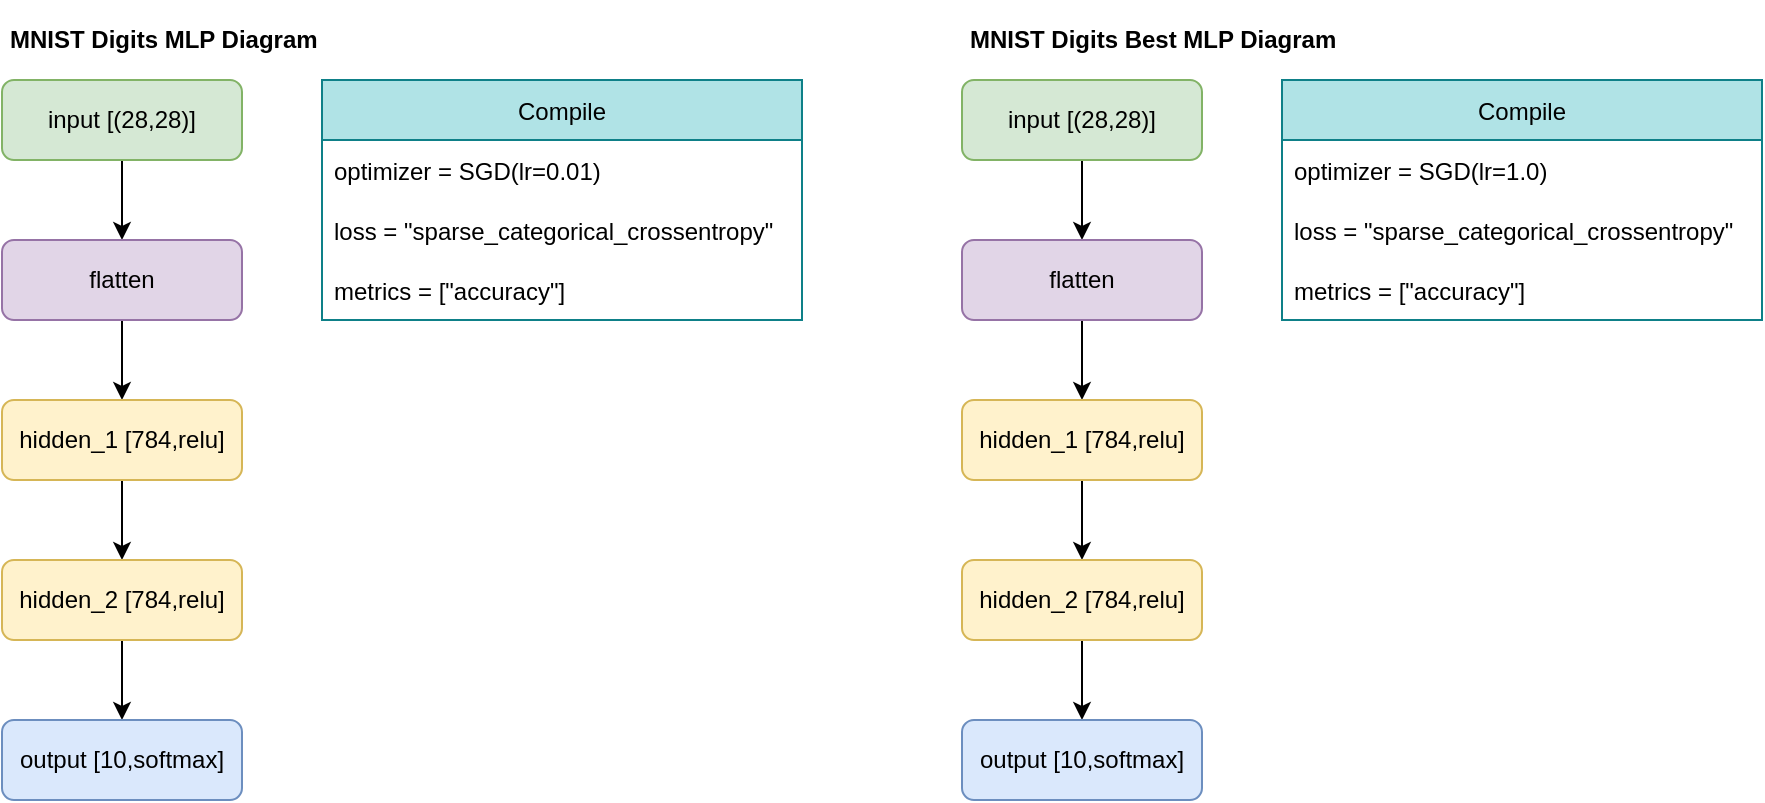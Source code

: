 <mxfile version="20.2.7" type="device"><diagram id="uFfi95IY1Bl_fPFgEXG5" name="Page-1"><mxGraphModel dx="827" dy="456" grid="1" gridSize="10" guides="1" tooltips="1" connect="1" arrows="1" fold="1" page="1" pageScale="1" pageWidth="1654" pageHeight="1169" background="none" math="0" shadow="0"><root><mxCell id="0"/><mxCell id="1" parent="0"/><mxCell id="PJlckBjlAVBwIMzRiMgL-1" value="MNIST Digits MLP Diagram" style="text;html=1;strokeColor=none;fillColor=none;align=left;verticalAlign=middle;whiteSpace=wrap;rounded=0;spacingLeft=2;fontStyle=1" vertex="1" parent="1"><mxGeometry x="40" y="40" width="360" height="40" as="geometry"/></mxCell><mxCell id="PJlckBjlAVBwIMzRiMgL-7" style="edgeStyle=orthogonalEdgeStyle;rounded=0;orthogonalLoop=1;jettySize=auto;html=1;entryX=0.5;entryY=0;entryDx=0;entryDy=0;" edge="1" parent="1" source="PJlckBjlAVBwIMzRiMgL-2" target="PJlckBjlAVBwIMzRiMgL-3"><mxGeometry relative="1" as="geometry"/></mxCell><mxCell id="PJlckBjlAVBwIMzRiMgL-2" value="input [(28,28)]" style="rounded=1;whiteSpace=wrap;html=1;fillColor=#d5e8d4;strokeColor=#82b366;" vertex="1" parent="1"><mxGeometry x="40" y="80" width="120" height="40" as="geometry"/></mxCell><mxCell id="PJlckBjlAVBwIMzRiMgL-8" style="edgeStyle=orthogonalEdgeStyle;rounded=0;orthogonalLoop=1;jettySize=auto;html=1;entryX=0.5;entryY=0;entryDx=0;entryDy=0;" edge="1" parent="1" source="PJlckBjlAVBwIMzRiMgL-3" target="PJlckBjlAVBwIMzRiMgL-4"><mxGeometry relative="1" as="geometry"/></mxCell><mxCell id="PJlckBjlAVBwIMzRiMgL-3" value="flatten" style="rounded=1;whiteSpace=wrap;html=1;fillColor=#e1d5e7;strokeColor=#9673a6;" vertex="1" parent="1"><mxGeometry x="40" y="160" width="120" height="40" as="geometry"/></mxCell><mxCell id="PJlckBjlAVBwIMzRiMgL-9" style="edgeStyle=orthogonalEdgeStyle;rounded=0;orthogonalLoop=1;jettySize=auto;html=1;entryX=0.5;entryY=0;entryDx=0;entryDy=0;" edge="1" parent="1" source="PJlckBjlAVBwIMzRiMgL-4" target="PJlckBjlAVBwIMzRiMgL-5"><mxGeometry relative="1" as="geometry"/></mxCell><mxCell id="PJlckBjlAVBwIMzRiMgL-4" value="hidden_1 [784,relu]" style="rounded=1;whiteSpace=wrap;html=1;fillColor=#fff2cc;strokeColor=#d6b656;" vertex="1" parent="1"><mxGeometry x="40" y="240" width="120" height="40" as="geometry"/></mxCell><mxCell id="PJlckBjlAVBwIMzRiMgL-10" style="edgeStyle=orthogonalEdgeStyle;rounded=0;orthogonalLoop=1;jettySize=auto;html=1;entryX=0.5;entryY=0;entryDx=0;entryDy=0;" edge="1" parent="1" source="PJlckBjlAVBwIMzRiMgL-5" target="PJlckBjlAVBwIMzRiMgL-6"><mxGeometry relative="1" as="geometry"/></mxCell><mxCell id="PJlckBjlAVBwIMzRiMgL-5" value="hidden_2 [784,relu]" style="rounded=1;whiteSpace=wrap;html=1;fillColor=#fff2cc;strokeColor=#d6b656;" vertex="1" parent="1"><mxGeometry x="40" y="320" width="120" height="40" as="geometry"/></mxCell><mxCell id="PJlckBjlAVBwIMzRiMgL-6" value="output [10,softmax]" style="rounded=1;whiteSpace=wrap;html=1;fillColor=#dae8fc;strokeColor=#6c8ebf;" vertex="1" parent="1"><mxGeometry x="40" y="400" width="120" height="40" as="geometry"/></mxCell><mxCell id="PJlckBjlAVBwIMzRiMgL-11" value="Compile" style="swimlane;fontStyle=0;childLayout=stackLayout;horizontal=1;startSize=30;horizontalStack=0;resizeParent=1;resizeParentMax=0;resizeLast=0;collapsible=1;marginBottom=0;fillColor=#b0e3e6;strokeColor=#0e8088;swimlaneFillColor=default;rounded=0;shadow=0;glass=0;sketch=0;fillStyle=auto;" vertex="1" parent="1"><mxGeometry x="200" y="80" width="240" height="120" as="geometry"/></mxCell><mxCell id="PJlckBjlAVBwIMzRiMgL-12" value="optimizer = SGD(lr=0.01)" style="text;strokeColor=none;fillColor=none;align=left;verticalAlign=middle;spacingLeft=4;spacingRight=4;overflow=hidden;points=[[0,0.5],[1,0.5]];portConstraint=eastwest;rotatable=0;" vertex="1" parent="PJlckBjlAVBwIMzRiMgL-11"><mxGeometry y="30" width="240" height="30" as="geometry"/></mxCell><mxCell id="PJlckBjlAVBwIMzRiMgL-13" value="loss = &quot;sparse_categorical_crossentropy&quot;" style="text;strokeColor=none;fillColor=none;align=left;verticalAlign=middle;spacingLeft=4;spacingRight=4;overflow=hidden;points=[[0,0.5],[1,0.5]];portConstraint=eastwest;rotatable=0;fontColor=#000000;" vertex="1" parent="PJlckBjlAVBwIMzRiMgL-11"><mxGeometry y="60" width="240" height="30" as="geometry"/></mxCell><mxCell id="PJlckBjlAVBwIMzRiMgL-14" value="metrics = [&quot;accuracy&quot;]" style="text;strokeColor=none;fillColor=none;align=left;verticalAlign=middle;spacingLeft=4;spacingRight=4;overflow=hidden;points=[[0,0.5],[1,0.5]];portConstraint=eastwest;rotatable=0;" vertex="1" parent="PJlckBjlAVBwIMzRiMgL-11"><mxGeometry y="90" width="240" height="30" as="geometry"/></mxCell><mxCell id="PJlckBjlAVBwIMzRiMgL-15" value="MNIST Digits Best MLP Diagram" style="text;html=1;strokeColor=none;fillColor=none;align=left;verticalAlign=middle;whiteSpace=wrap;rounded=0;spacingLeft=2;fontStyle=1" vertex="1" parent="1"><mxGeometry x="520" y="40" width="360" height="40" as="geometry"/></mxCell><mxCell id="PJlckBjlAVBwIMzRiMgL-16" style="edgeStyle=orthogonalEdgeStyle;rounded=0;orthogonalLoop=1;jettySize=auto;html=1;entryX=0.5;entryY=0;entryDx=0;entryDy=0;" edge="1" source="PJlckBjlAVBwIMzRiMgL-17" target="PJlckBjlAVBwIMzRiMgL-19" parent="1"><mxGeometry relative="1" as="geometry"/></mxCell><mxCell id="PJlckBjlAVBwIMzRiMgL-17" value="input [(28,28)]" style="rounded=1;whiteSpace=wrap;html=1;fillColor=#d5e8d4;strokeColor=#82b366;" vertex="1" parent="1"><mxGeometry x="520" y="80" width="120" height="40" as="geometry"/></mxCell><mxCell id="PJlckBjlAVBwIMzRiMgL-18" style="edgeStyle=orthogonalEdgeStyle;rounded=0;orthogonalLoop=1;jettySize=auto;html=1;entryX=0.5;entryY=0;entryDx=0;entryDy=0;" edge="1" source="PJlckBjlAVBwIMzRiMgL-19" target="PJlckBjlAVBwIMzRiMgL-21" parent="1"><mxGeometry relative="1" as="geometry"/></mxCell><mxCell id="PJlckBjlAVBwIMzRiMgL-19" value="flatten" style="rounded=1;whiteSpace=wrap;html=1;fillColor=#e1d5e7;strokeColor=#9673a6;" vertex="1" parent="1"><mxGeometry x="520" y="160" width="120" height="40" as="geometry"/></mxCell><mxCell id="PJlckBjlAVBwIMzRiMgL-20" style="edgeStyle=orthogonalEdgeStyle;rounded=0;orthogonalLoop=1;jettySize=auto;html=1;entryX=0.5;entryY=0;entryDx=0;entryDy=0;" edge="1" source="PJlckBjlAVBwIMzRiMgL-21" target="PJlckBjlAVBwIMzRiMgL-23" parent="1"><mxGeometry relative="1" as="geometry"/></mxCell><mxCell id="PJlckBjlAVBwIMzRiMgL-21" value="hidden_1 [784,relu]" style="rounded=1;whiteSpace=wrap;html=1;fillColor=#fff2cc;strokeColor=#d6b656;" vertex="1" parent="1"><mxGeometry x="520" y="240" width="120" height="40" as="geometry"/></mxCell><mxCell id="PJlckBjlAVBwIMzRiMgL-22" style="edgeStyle=orthogonalEdgeStyle;rounded=0;orthogonalLoop=1;jettySize=auto;html=1;entryX=0.5;entryY=0;entryDx=0;entryDy=0;" edge="1" source="PJlckBjlAVBwIMzRiMgL-23" target="PJlckBjlAVBwIMzRiMgL-24" parent="1"><mxGeometry relative="1" as="geometry"/></mxCell><mxCell id="PJlckBjlAVBwIMzRiMgL-23" value="hidden_2 [784,relu]" style="rounded=1;whiteSpace=wrap;html=1;fillColor=#fff2cc;strokeColor=#d6b656;" vertex="1" parent="1"><mxGeometry x="520" y="320" width="120" height="40" as="geometry"/></mxCell><mxCell id="PJlckBjlAVBwIMzRiMgL-24" value="output [10,softmax]" style="rounded=1;whiteSpace=wrap;html=1;fillColor=#dae8fc;strokeColor=#6c8ebf;" vertex="1" parent="1"><mxGeometry x="520" y="400" width="120" height="40" as="geometry"/></mxCell><mxCell id="PJlckBjlAVBwIMzRiMgL-25" value="Compile" style="swimlane;fontStyle=0;childLayout=stackLayout;horizontal=1;startSize=30;horizontalStack=0;resizeParent=1;resizeParentMax=0;resizeLast=0;collapsible=1;marginBottom=0;fillColor=#b0e3e6;strokeColor=#0e8088;swimlaneFillColor=default;rounded=0;shadow=0;glass=0;sketch=0;fillStyle=auto;" vertex="1" parent="1"><mxGeometry x="680" y="80" width="240" height="120" as="geometry"/></mxCell><mxCell id="PJlckBjlAVBwIMzRiMgL-26" value="optimizer = SGD(lr=1.0)" style="text;strokeColor=none;fillColor=none;align=left;verticalAlign=middle;spacingLeft=4;spacingRight=4;overflow=hidden;points=[[0,0.5],[1,0.5]];portConstraint=eastwest;rotatable=0;" vertex="1" parent="PJlckBjlAVBwIMzRiMgL-25"><mxGeometry y="30" width="240" height="30" as="geometry"/></mxCell><mxCell id="PJlckBjlAVBwIMzRiMgL-27" value="loss = &quot;sparse_categorical_crossentropy&quot;" style="text;strokeColor=none;fillColor=none;align=left;verticalAlign=middle;spacingLeft=4;spacingRight=4;overflow=hidden;points=[[0,0.5],[1,0.5]];portConstraint=eastwest;rotatable=0;fontColor=#000000;" vertex="1" parent="PJlckBjlAVBwIMzRiMgL-25"><mxGeometry y="60" width="240" height="30" as="geometry"/></mxCell><mxCell id="PJlckBjlAVBwIMzRiMgL-28" value="metrics = [&quot;accuracy&quot;]" style="text;strokeColor=none;fillColor=none;align=left;verticalAlign=middle;spacingLeft=4;spacingRight=4;overflow=hidden;points=[[0,0.5],[1,0.5]];portConstraint=eastwest;rotatable=0;" vertex="1" parent="PJlckBjlAVBwIMzRiMgL-25"><mxGeometry y="90" width="240" height="30" as="geometry"/></mxCell></root></mxGraphModel></diagram></mxfile>